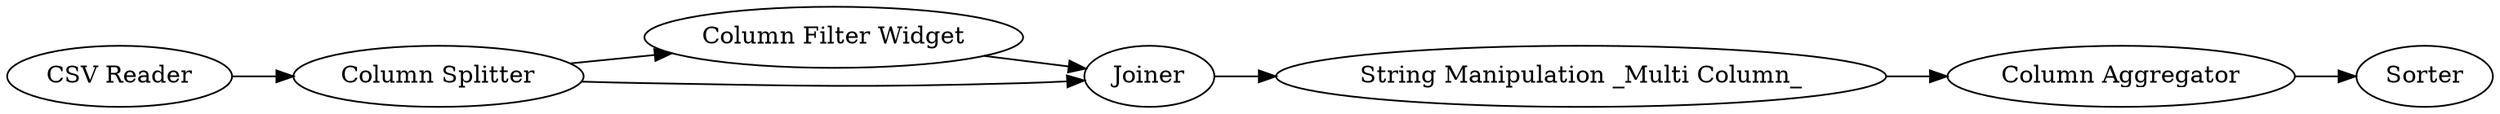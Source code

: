 digraph {
	1 [label="CSV Reader"]
	4 [label="Column Filter Widget"]
	5 [label=Joiner]
	6 [label="Column Splitter"]
	7 [label="String Manipulation _Multi Column_"]
	8 [label="Column Aggregator"]
	9 [label=Sorter]
	1 -> 6
	4 -> 5
	5 -> 7
	6 -> 4
	6 -> 5
	7 -> 8
	8 -> 9
	rankdir=LR
}
